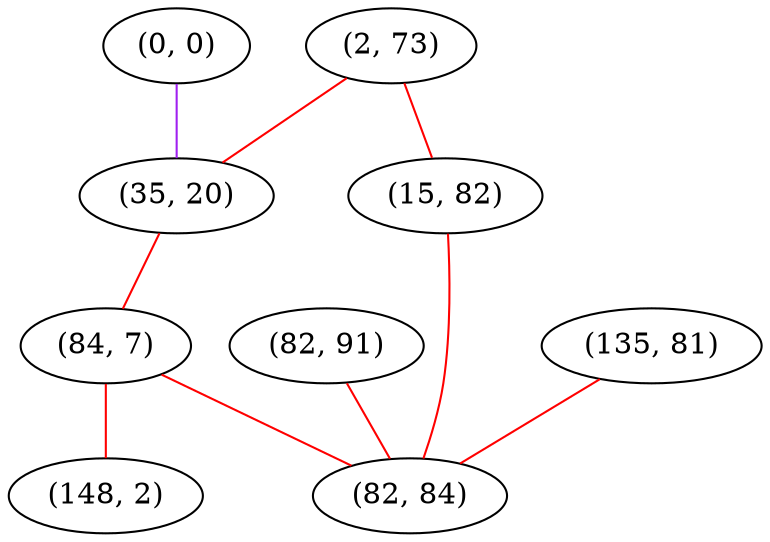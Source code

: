 graph "" {
"(0, 0)";
"(2, 73)";
"(82, 91)";
"(35, 20)";
"(84, 7)";
"(15, 82)";
"(135, 81)";
"(82, 84)";
"(148, 2)";
"(0, 0)" -- "(35, 20)"  [color=purple, key=0, weight=4];
"(2, 73)" -- "(35, 20)"  [color=red, key=0, weight=1];
"(2, 73)" -- "(15, 82)"  [color=red, key=0, weight=1];
"(82, 91)" -- "(82, 84)"  [color=red, key=0, weight=1];
"(35, 20)" -- "(84, 7)"  [color=red, key=0, weight=1];
"(84, 7)" -- "(148, 2)"  [color=red, key=0, weight=1];
"(84, 7)" -- "(82, 84)"  [color=red, key=0, weight=1];
"(15, 82)" -- "(82, 84)"  [color=red, key=0, weight=1];
"(135, 81)" -- "(82, 84)"  [color=red, key=0, weight=1];
}
